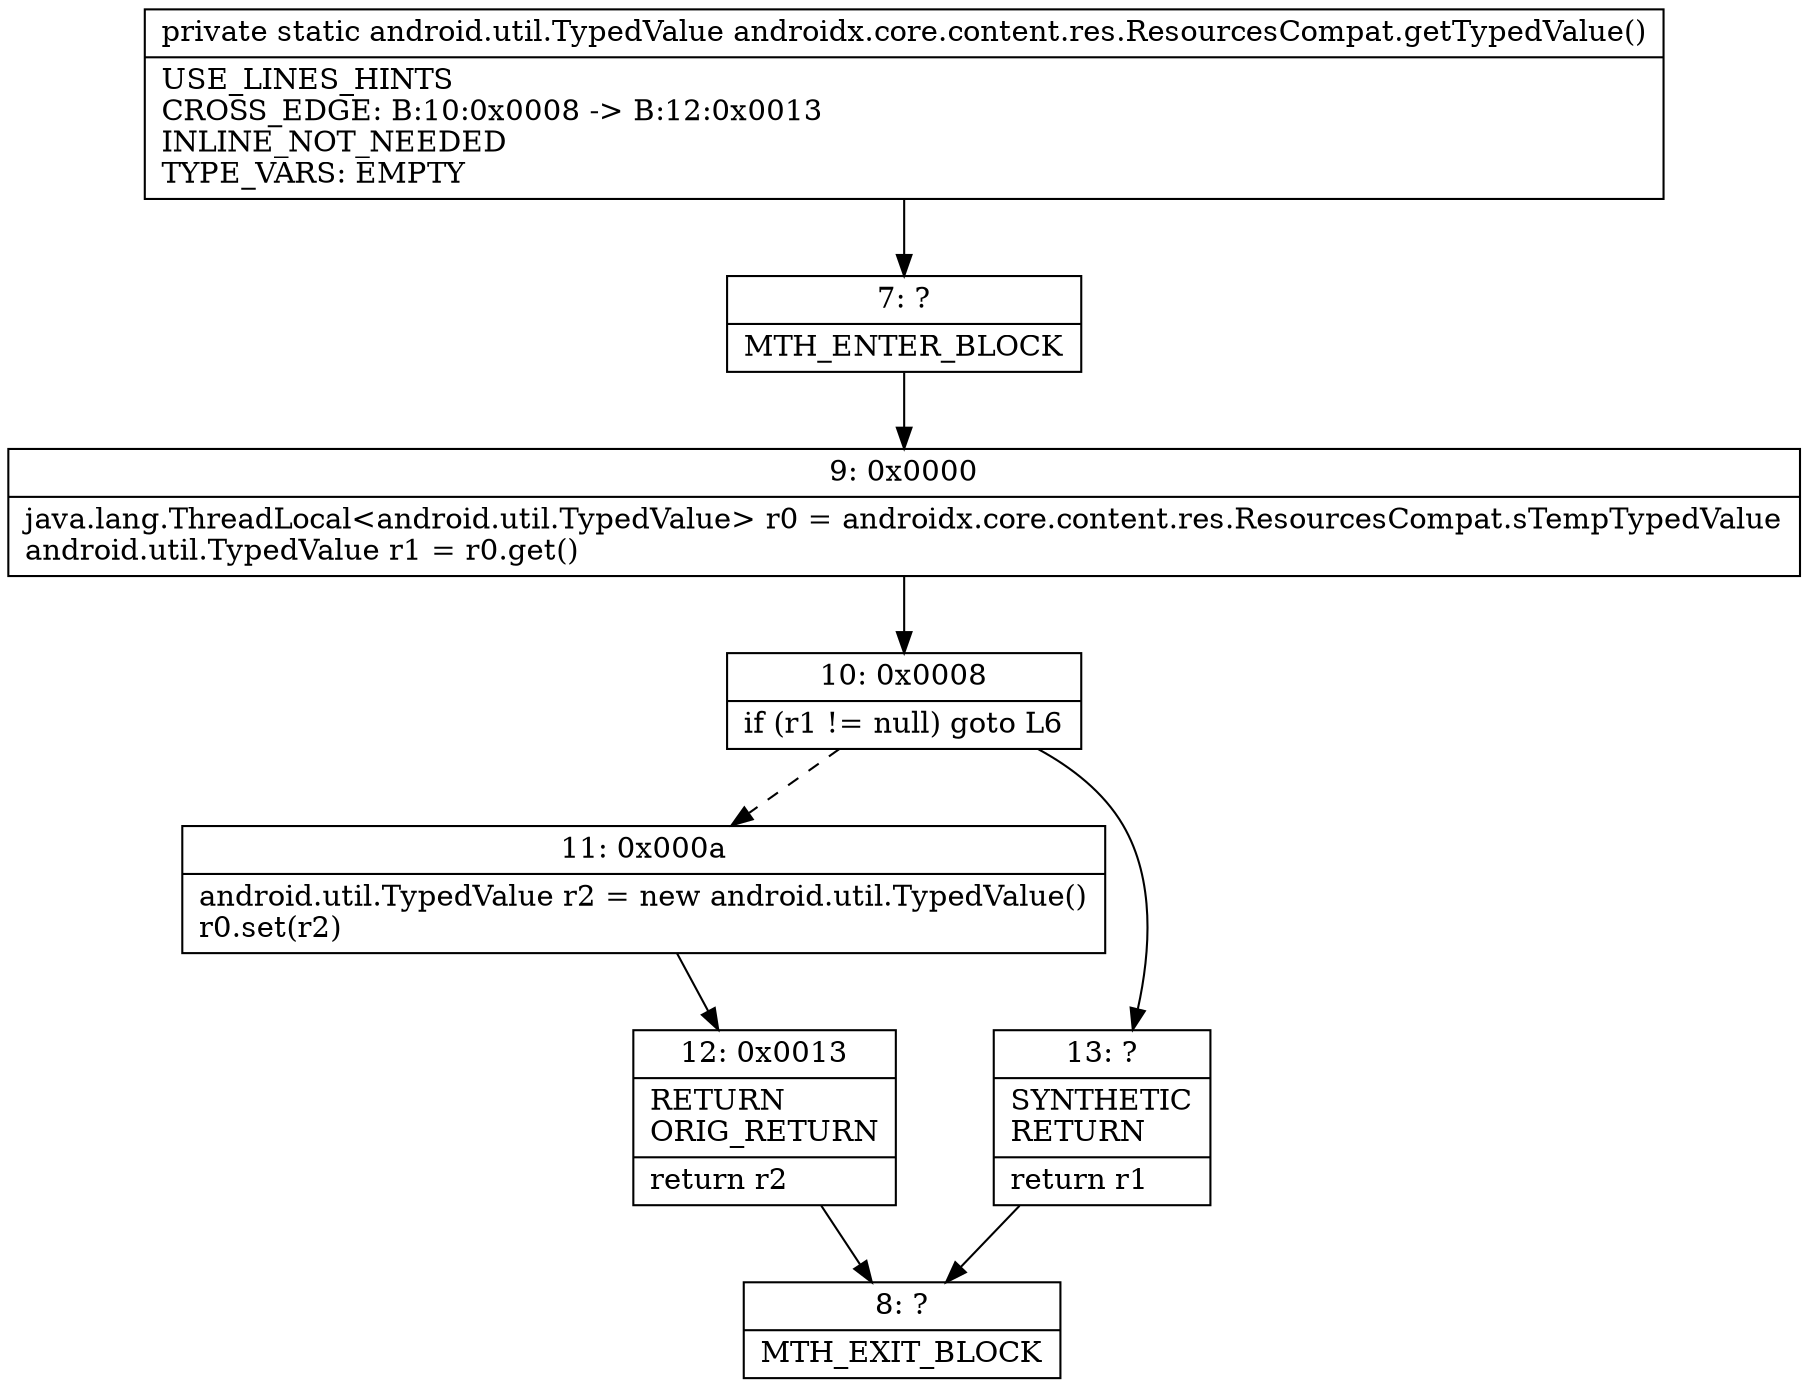 digraph "CFG forandroidx.core.content.res.ResourcesCompat.getTypedValue()Landroid\/util\/TypedValue;" {
Node_7 [shape=record,label="{7\:\ ?|MTH_ENTER_BLOCK\l}"];
Node_9 [shape=record,label="{9\:\ 0x0000|java.lang.ThreadLocal\<android.util.TypedValue\> r0 = androidx.core.content.res.ResourcesCompat.sTempTypedValue\landroid.util.TypedValue r1 = r0.get()\l}"];
Node_10 [shape=record,label="{10\:\ 0x0008|if (r1 != null) goto L6\l}"];
Node_11 [shape=record,label="{11\:\ 0x000a|android.util.TypedValue r2 = new android.util.TypedValue()\lr0.set(r2)\l}"];
Node_12 [shape=record,label="{12\:\ 0x0013|RETURN\lORIG_RETURN\l|return r2\l}"];
Node_8 [shape=record,label="{8\:\ ?|MTH_EXIT_BLOCK\l}"];
Node_13 [shape=record,label="{13\:\ ?|SYNTHETIC\lRETURN\l|return r1\l}"];
MethodNode[shape=record,label="{private static android.util.TypedValue androidx.core.content.res.ResourcesCompat.getTypedValue()  | USE_LINES_HINTS\lCROSS_EDGE: B:10:0x0008 \-\> B:12:0x0013\lINLINE_NOT_NEEDED\lTYPE_VARS: EMPTY\l}"];
MethodNode -> Node_7;Node_7 -> Node_9;
Node_9 -> Node_10;
Node_10 -> Node_11[style=dashed];
Node_10 -> Node_13;
Node_11 -> Node_12;
Node_12 -> Node_8;
Node_13 -> Node_8;
}

